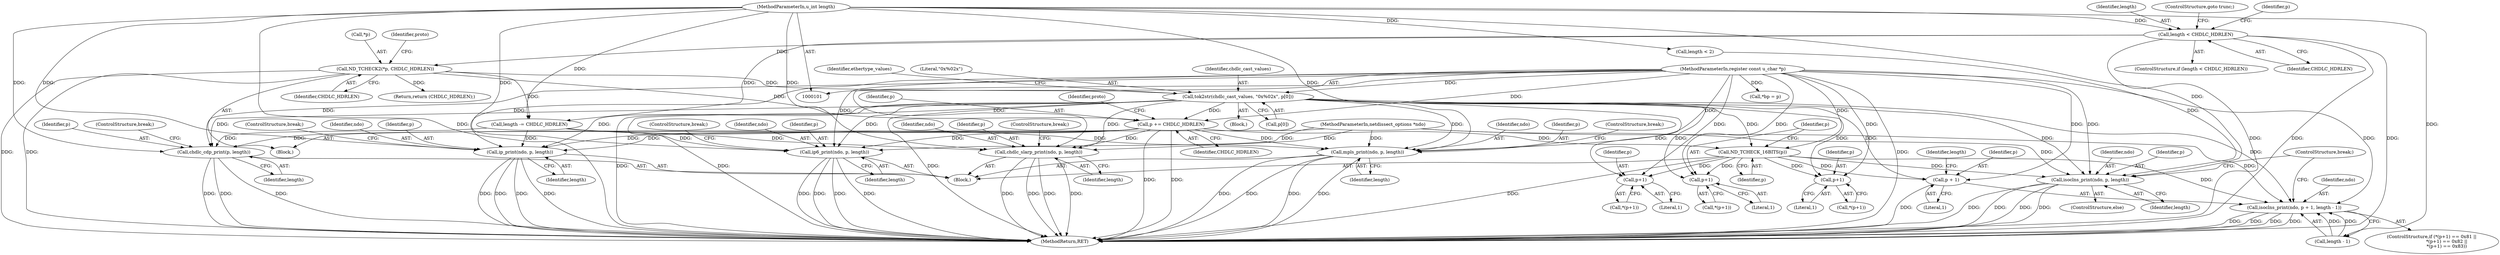 digraph "0_tcpdump_1dcd10aceabbc03bf571ea32b892c522cbe923de_0@array" {
"1000138" [label="(Call,tok2str(chdlc_cast_values, \"0x%02x\", p[0]))"];
"1000116" [label="(Call,ND_TCHECK2(*p, CHDLC_HDRLEN))"];
"1000112" [label="(Call,length < CHDLC_HDRLEN)"];
"1000104" [label="(MethodParameterIn,u_int length)"];
"1000103" [label="(MethodParameterIn,register const u_char *p)"];
"1000155" [label="(Call,p += CHDLC_HDRLEN)"];
"1000162" [label="(Call,ip_print(ndo, p, length))"];
"1000168" [label="(Call,ip6_print(ndo, p, length))"];
"1000174" [label="(Call,chdlc_slarp_print(ndo, p, length))"];
"1000180" [label="(Call,chdlc_cdp_print(p, length))"];
"1000186" [label="(Call,mpls_print(ndo, p, length))"];
"1000197" [label="(Call,ND_TCHECK_16BITS(p))"];
"1000203" [label="(Call,p+1)"];
"1000210" [label="(Call,p+1)"];
"1000216" [label="(Call,p+1)"];
"1000220" [label="(Call,isoclns_print(ndo, p + 1, length - 1))"];
"1000222" [label="(Call,p + 1)"];
"1000229" [label="(Call,isoclns_print(ndo, p, length))"];
"1000187" [label="(Identifier,ndo)"];
"1000188" [label="(Identifier,p)"];
"1000166" [label="(ControlStructure,break;)"];
"1000222" [label="(Call,p + 1)"];
"1000177" [label="(Identifier,length)"];
"1000210" [label="(Call,p+1)"];
"1000212" [label="(Literal,1)"];
"1000117" [label="(Call,*p)"];
"1000146" [label="(Identifier,ethertype_values)"];
"1000121" [label="(Identifier,proto)"];
"1000203" [label="(Call,p+1)"];
"1000221" [label="(Identifier,ndo)"];
"1000137" [label="(Block,)"];
"1000162" [label="(Call,ip_print(ndo, p, length))"];
"1000175" [label="(Identifier,ndo)"];
"1000181" [label="(Identifier,p)"];
"1000211" [label="(Identifier,p)"];
"1000220" [label="(Call,isoclns_print(ndo, p + 1, length - 1))"];
"1000111" [label="(ControlStructure,if (length < CHDLC_HDRLEN))"];
"1000190" [label="(ControlStructure,break;)"];
"1000140" [label="(Literal,\"0x%02x\")"];
"1000168" [label="(Call,ip6_print(ndo, p, length))"];
"1000218" [label="(Literal,1)"];
"1000155" [label="(Call,p += CHDLC_HDRLEN)"];
"1000112" [label="(Call,length < CHDLC_HDRLEN)"];
"1000202" [label="(Call,*(p+1))"];
"1000233" [label="(ControlStructure,break;)"];
"1000163" [label="(Identifier,ndo)"];
"1000105" [label="(Block,)"];
"1000108" [label="(Call,*bp = p)"];
"1000171" [label="(Identifier,length)"];
"1000113" [label="(Identifier,length)"];
"1000217" [label="(Identifier,p)"];
"1000172" [label="(ControlStructure,break;)"];
"1000229" [label="(Call,isoclns_print(ndo, p, length))"];
"1000228" [label="(ControlStructure,else)"];
"1000230" [label="(Identifier,ndo)"];
"1000189" [label="(Identifier,length)"];
"1000232" [label="(Identifier,length)"];
"1000160" [label="(Block,)"];
"1000182" [label="(Identifier,length)"];
"1000216" [label="(Call,p+1)"];
"1000115" [label="(ControlStructure,goto trunc;)"];
"1000183" [label="(ControlStructure,break;)"];
"1000139" [label="(Identifier,chdlc_cast_values)"];
"1000114" [label="(Identifier,CHDLC_HDRLEN)"];
"1000169" [label="(Identifier,ndo)"];
"1000170" [label="(Identifier,p)"];
"1000118" [label="(Identifier,p)"];
"1000205" [label="(Literal,1)"];
"1000119" [label="(Identifier,CHDLC_HDRLEN)"];
"1000199" [label="(ControlStructure,if (*(p+1) == 0x81 ||\n                     *(p+1) == 0x82 ||\n                     *(p+1) == 0x83))"];
"1000209" [label="(Call,*(p+1))"];
"1000103" [label="(MethodParameterIn,register const u_char *p)"];
"1000165" [label="(Identifier,length)"];
"1000176" [label="(Identifier,p)"];
"1000159" [label="(Identifier,proto)"];
"1000204" [label="(Identifier,p)"];
"1000224" [label="(Literal,1)"];
"1000174" [label="(Call,chdlc_slarp_print(ndo, p, length))"];
"1000231" [label="(Identifier,p)"];
"1000215" [label="(Call,*(p+1))"];
"1000116" [label="(Call,ND_TCHECK2(*p, CHDLC_HDRLEN))"];
"1000157" [label="(Identifier,CHDLC_HDRLEN)"];
"1000186" [label="(Call,mpls_print(ndo, p, length))"];
"1000225" [label="(Call,length - 1)"];
"1000223" [label="(Identifier,p)"];
"1000178" [label="(ControlStructure,break;)"];
"1000247" [label="(Return,return (CHDLC_HDRLEN);)"];
"1000180" [label="(Call,chdlc_cdp_print(p, length))"];
"1000164" [label="(Identifier,p)"];
"1000141" [label="(Call,p[0])"];
"1000152" [label="(Call,length -= CHDLC_HDRLEN)"];
"1000104" [label="(MethodParameterIn,u_int length)"];
"1000260" [label="(MethodReturn,RET)"];
"1000102" [label="(MethodParameterIn,netdissect_options *ndo)"];
"1000156" [label="(Identifier,p)"];
"1000198" [label="(Identifier,p)"];
"1000138" [label="(Call,tok2str(chdlc_cast_values, \"0x%02x\", p[0]))"];
"1000226" [label="(Identifier,length)"];
"1000197" [label="(Call,ND_TCHECK_16BITS(p))"];
"1000193" [label="(Call,length < 2)"];
"1000138" -> "1000137"  [label="AST: "];
"1000138" -> "1000141"  [label="CFG: "];
"1000139" -> "1000138"  [label="AST: "];
"1000140" -> "1000138"  [label="AST: "];
"1000141" -> "1000138"  [label="AST: "];
"1000146" -> "1000138"  [label="CFG: "];
"1000138" -> "1000260"  [label="DDG: "];
"1000138" -> "1000260"  [label="DDG: "];
"1000138" -> "1000260"  [label="DDG: "];
"1000116" -> "1000138"  [label="DDG: "];
"1000103" -> "1000138"  [label="DDG: "];
"1000138" -> "1000155"  [label="DDG: "];
"1000138" -> "1000162"  [label="DDG: "];
"1000138" -> "1000168"  [label="DDG: "];
"1000138" -> "1000174"  [label="DDG: "];
"1000138" -> "1000180"  [label="DDG: "];
"1000138" -> "1000186"  [label="DDG: "];
"1000138" -> "1000197"  [label="DDG: "];
"1000138" -> "1000203"  [label="DDG: "];
"1000138" -> "1000210"  [label="DDG: "];
"1000138" -> "1000216"  [label="DDG: "];
"1000138" -> "1000220"  [label="DDG: "];
"1000138" -> "1000222"  [label="DDG: "];
"1000138" -> "1000229"  [label="DDG: "];
"1000116" -> "1000105"  [label="AST: "];
"1000116" -> "1000119"  [label="CFG: "];
"1000117" -> "1000116"  [label="AST: "];
"1000119" -> "1000116"  [label="AST: "];
"1000121" -> "1000116"  [label="CFG: "];
"1000116" -> "1000260"  [label="DDG: "];
"1000116" -> "1000260"  [label="DDG: "];
"1000112" -> "1000116"  [label="DDG: "];
"1000116" -> "1000152"  [label="DDG: "];
"1000116" -> "1000155"  [label="DDG: "];
"1000116" -> "1000247"  [label="DDG: "];
"1000112" -> "1000111"  [label="AST: "];
"1000112" -> "1000114"  [label="CFG: "];
"1000113" -> "1000112"  [label="AST: "];
"1000114" -> "1000112"  [label="AST: "];
"1000115" -> "1000112"  [label="CFG: "];
"1000118" -> "1000112"  [label="CFG: "];
"1000112" -> "1000260"  [label="DDG: "];
"1000112" -> "1000260"  [label="DDG: "];
"1000112" -> "1000260"  [label="DDG: "];
"1000104" -> "1000112"  [label="DDG: "];
"1000112" -> "1000152"  [label="DDG: "];
"1000104" -> "1000101"  [label="AST: "];
"1000104" -> "1000260"  [label="DDG: "];
"1000104" -> "1000152"  [label="DDG: "];
"1000104" -> "1000162"  [label="DDG: "];
"1000104" -> "1000168"  [label="DDG: "];
"1000104" -> "1000174"  [label="DDG: "];
"1000104" -> "1000180"  [label="DDG: "];
"1000104" -> "1000186"  [label="DDG: "];
"1000104" -> "1000193"  [label="DDG: "];
"1000104" -> "1000225"  [label="DDG: "];
"1000104" -> "1000229"  [label="DDG: "];
"1000103" -> "1000101"  [label="AST: "];
"1000103" -> "1000260"  [label="DDG: "];
"1000103" -> "1000108"  [label="DDG: "];
"1000103" -> "1000155"  [label="DDG: "];
"1000103" -> "1000162"  [label="DDG: "];
"1000103" -> "1000168"  [label="DDG: "];
"1000103" -> "1000174"  [label="DDG: "];
"1000103" -> "1000180"  [label="DDG: "];
"1000103" -> "1000186"  [label="DDG: "];
"1000103" -> "1000197"  [label="DDG: "];
"1000103" -> "1000203"  [label="DDG: "];
"1000103" -> "1000210"  [label="DDG: "];
"1000103" -> "1000216"  [label="DDG: "];
"1000103" -> "1000220"  [label="DDG: "];
"1000103" -> "1000222"  [label="DDG: "];
"1000103" -> "1000229"  [label="DDG: "];
"1000155" -> "1000105"  [label="AST: "];
"1000155" -> "1000157"  [label="CFG: "];
"1000156" -> "1000155"  [label="AST: "];
"1000157" -> "1000155"  [label="AST: "];
"1000159" -> "1000155"  [label="CFG: "];
"1000155" -> "1000260"  [label="DDG: "];
"1000155" -> "1000260"  [label="DDG: "];
"1000155" -> "1000162"  [label="DDG: "];
"1000155" -> "1000168"  [label="DDG: "];
"1000155" -> "1000174"  [label="DDG: "];
"1000155" -> "1000180"  [label="DDG: "];
"1000155" -> "1000186"  [label="DDG: "];
"1000155" -> "1000197"  [label="DDG: "];
"1000162" -> "1000160"  [label="AST: "];
"1000162" -> "1000165"  [label="CFG: "];
"1000163" -> "1000162"  [label="AST: "];
"1000164" -> "1000162"  [label="AST: "];
"1000165" -> "1000162"  [label="AST: "];
"1000166" -> "1000162"  [label="CFG: "];
"1000162" -> "1000260"  [label="DDG: "];
"1000162" -> "1000260"  [label="DDG: "];
"1000162" -> "1000260"  [label="DDG: "];
"1000162" -> "1000260"  [label="DDG: "];
"1000102" -> "1000162"  [label="DDG: "];
"1000152" -> "1000162"  [label="DDG: "];
"1000168" -> "1000160"  [label="AST: "];
"1000168" -> "1000171"  [label="CFG: "];
"1000169" -> "1000168"  [label="AST: "];
"1000170" -> "1000168"  [label="AST: "];
"1000171" -> "1000168"  [label="AST: "];
"1000172" -> "1000168"  [label="CFG: "];
"1000168" -> "1000260"  [label="DDG: "];
"1000168" -> "1000260"  [label="DDG: "];
"1000168" -> "1000260"  [label="DDG: "];
"1000168" -> "1000260"  [label="DDG: "];
"1000102" -> "1000168"  [label="DDG: "];
"1000152" -> "1000168"  [label="DDG: "];
"1000174" -> "1000160"  [label="AST: "];
"1000174" -> "1000177"  [label="CFG: "];
"1000175" -> "1000174"  [label="AST: "];
"1000176" -> "1000174"  [label="AST: "];
"1000177" -> "1000174"  [label="AST: "];
"1000178" -> "1000174"  [label="CFG: "];
"1000174" -> "1000260"  [label="DDG: "];
"1000174" -> "1000260"  [label="DDG: "];
"1000174" -> "1000260"  [label="DDG: "];
"1000174" -> "1000260"  [label="DDG: "];
"1000102" -> "1000174"  [label="DDG: "];
"1000152" -> "1000174"  [label="DDG: "];
"1000180" -> "1000160"  [label="AST: "];
"1000180" -> "1000182"  [label="CFG: "];
"1000181" -> "1000180"  [label="AST: "];
"1000182" -> "1000180"  [label="AST: "];
"1000183" -> "1000180"  [label="CFG: "];
"1000180" -> "1000260"  [label="DDG: "];
"1000180" -> "1000260"  [label="DDG: "];
"1000180" -> "1000260"  [label="DDG: "];
"1000152" -> "1000180"  [label="DDG: "];
"1000186" -> "1000160"  [label="AST: "];
"1000186" -> "1000189"  [label="CFG: "];
"1000187" -> "1000186"  [label="AST: "];
"1000188" -> "1000186"  [label="AST: "];
"1000189" -> "1000186"  [label="AST: "];
"1000190" -> "1000186"  [label="CFG: "];
"1000186" -> "1000260"  [label="DDG: "];
"1000186" -> "1000260"  [label="DDG: "];
"1000186" -> "1000260"  [label="DDG: "];
"1000186" -> "1000260"  [label="DDG: "];
"1000102" -> "1000186"  [label="DDG: "];
"1000152" -> "1000186"  [label="DDG: "];
"1000197" -> "1000160"  [label="AST: "];
"1000197" -> "1000198"  [label="CFG: "];
"1000198" -> "1000197"  [label="AST: "];
"1000204" -> "1000197"  [label="CFG: "];
"1000197" -> "1000260"  [label="DDG: "];
"1000197" -> "1000203"  [label="DDG: "];
"1000197" -> "1000210"  [label="DDG: "];
"1000197" -> "1000216"  [label="DDG: "];
"1000197" -> "1000220"  [label="DDG: "];
"1000197" -> "1000222"  [label="DDG: "];
"1000197" -> "1000229"  [label="DDG: "];
"1000203" -> "1000202"  [label="AST: "];
"1000203" -> "1000205"  [label="CFG: "];
"1000204" -> "1000203"  [label="AST: "];
"1000205" -> "1000203"  [label="AST: "];
"1000202" -> "1000203"  [label="CFG: "];
"1000210" -> "1000209"  [label="AST: "];
"1000210" -> "1000212"  [label="CFG: "];
"1000211" -> "1000210"  [label="AST: "];
"1000212" -> "1000210"  [label="AST: "];
"1000209" -> "1000210"  [label="CFG: "];
"1000216" -> "1000215"  [label="AST: "];
"1000216" -> "1000218"  [label="CFG: "];
"1000217" -> "1000216"  [label="AST: "];
"1000218" -> "1000216"  [label="AST: "];
"1000215" -> "1000216"  [label="CFG: "];
"1000220" -> "1000199"  [label="AST: "];
"1000220" -> "1000225"  [label="CFG: "];
"1000221" -> "1000220"  [label="AST: "];
"1000222" -> "1000220"  [label="AST: "];
"1000225" -> "1000220"  [label="AST: "];
"1000233" -> "1000220"  [label="CFG: "];
"1000220" -> "1000260"  [label="DDG: "];
"1000220" -> "1000260"  [label="DDG: "];
"1000220" -> "1000260"  [label="DDG: "];
"1000220" -> "1000260"  [label="DDG: "];
"1000102" -> "1000220"  [label="DDG: "];
"1000225" -> "1000220"  [label="DDG: "];
"1000225" -> "1000220"  [label="DDG: "];
"1000222" -> "1000224"  [label="CFG: "];
"1000223" -> "1000222"  [label="AST: "];
"1000224" -> "1000222"  [label="AST: "];
"1000226" -> "1000222"  [label="CFG: "];
"1000222" -> "1000260"  [label="DDG: "];
"1000229" -> "1000228"  [label="AST: "];
"1000229" -> "1000232"  [label="CFG: "];
"1000230" -> "1000229"  [label="AST: "];
"1000231" -> "1000229"  [label="AST: "];
"1000232" -> "1000229"  [label="AST: "];
"1000233" -> "1000229"  [label="CFG: "];
"1000229" -> "1000260"  [label="DDG: "];
"1000229" -> "1000260"  [label="DDG: "];
"1000229" -> "1000260"  [label="DDG: "];
"1000229" -> "1000260"  [label="DDG: "];
"1000102" -> "1000229"  [label="DDG: "];
"1000193" -> "1000229"  [label="DDG: "];
}

